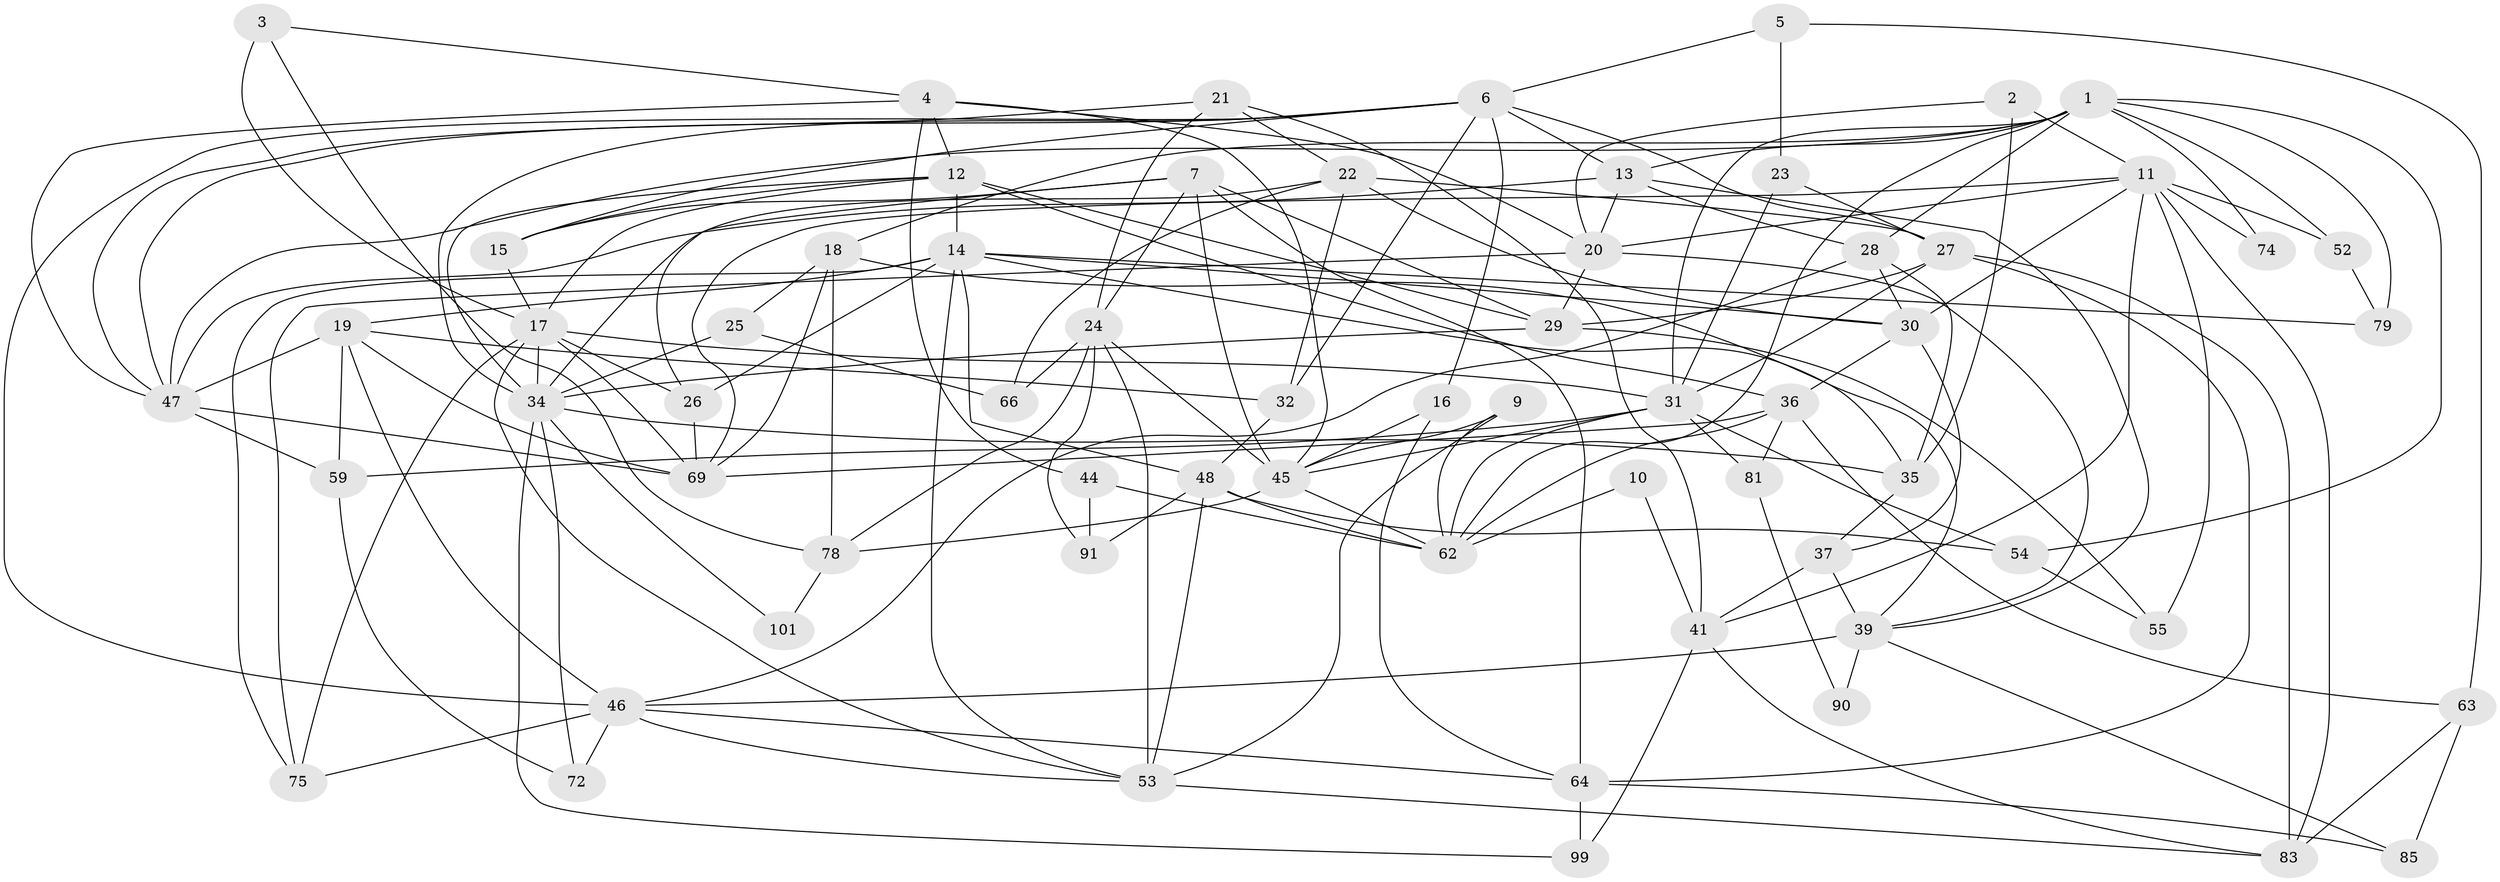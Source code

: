 // Generated by graph-tools (version 1.1) at 2025/52/02/27/25 19:52:08]
// undirected, 64 vertices, 166 edges
graph export_dot {
graph [start="1"]
  node [color=gray90,style=filled];
  1 [super="+68"];
  2 [super="+82"];
  3 [super="+105"];
  4 [super="+60"];
  5;
  6 [super="+33"];
  7 [super="+8"];
  9;
  10;
  11 [super="+56"];
  12 [super="+67"];
  13 [super="+93"];
  14 [super="+38"];
  15;
  16 [super="+88"];
  17 [super="+58"];
  18 [super="+98"];
  19 [super="+43"];
  20 [super="+42"];
  21;
  22 [super="+77"];
  23;
  24 [super="+71"];
  25;
  26 [super="+84"];
  27 [super="+50"];
  28 [super="+70"];
  29 [super="+104"];
  30 [super="+94"];
  31 [super="+40"];
  32 [super="+103"];
  34 [super="+89"];
  35;
  36 [super="+51"];
  37 [super="+86"];
  39 [super="+49"];
  41 [super="+97"];
  44;
  45 [super="+80"];
  46 [super="+92"];
  47 [super="+61"];
  48 [super="+76"];
  52;
  53 [super="+57"];
  54;
  55 [super="+87"];
  59;
  62 [super="+96"];
  63;
  64 [super="+65"];
  66;
  69 [super="+73"];
  72;
  74;
  75 [super="+95"];
  78 [super="+102"];
  79;
  81;
  83 [super="+100"];
  85;
  90;
  91;
  99;
  101;
  1 -- 62;
  1 -- 13;
  1 -- 31;
  1 -- 18;
  1 -- 52;
  1 -- 54;
  1 -- 74;
  1 -- 28;
  1 -- 79;
  1 -- 47;
  2 -- 35;
  2 -- 11;
  2 -- 20;
  3 -- 17;
  3 -- 78;
  3 -- 4;
  4 -- 44;
  4 -- 47;
  4 -- 45;
  4 -- 12;
  4 -- 20;
  5 -- 23;
  5 -- 63;
  5 -- 6;
  6 -- 13;
  6 -- 34;
  6 -- 15;
  6 -- 16;
  6 -- 47;
  6 -- 27;
  6 -- 46;
  6 -- 32;
  7 -- 15;
  7 -- 45;
  7 -- 26;
  7 -- 64;
  7 -- 24;
  7 -- 29;
  9 -- 62;
  9 -- 53;
  9 -- 45;
  10 -- 41;
  10 -- 62;
  11 -- 83;
  11 -- 30;
  11 -- 52;
  11 -- 74;
  11 -- 20;
  11 -- 41;
  11 -- 69;
  11 -- 55;
  12 -- 15;
  12 -- 14;
  12 -- 36;
  12 -- 17;
  12 -- 34;
  12 -- 29;
  13 -- 47;
  13 -- 28;
  13 -- 39;
  13 -- 20;
  14 -- 79;
  14 -- 35;
  14 -- 19;
  14 -- 53;
  14 -- 48;
  14 -- 75;
  14 -- 30;
  14 -- 26;
  15 -- 17;
  16 -- 64;
  16 -- 45;
  17 -- 31;
  17 -- 34;
  17 -- 53;
  17 -- 26;
  17 -- 75;
  17 -- 69;
  18 -- 25;
  18 -- 69;
  18 -- 78;
  18 -- 39;
  19 -- 46 [weight=2];
  19 -- 59;
  19 -- 69;
  19 -- 47;
  19 -- 32;
  20 -- 39;
  20 -- 29;
  20 -- 75;
  21 -- 24;
  21 -- 22;
  21 -- 41;
  21 -- 47;
  22 -- 34;
  22 -- 32;
  22 -- 66;
  22 -- 27;
  22 -- 30;
  23 -- 31 [weight=2];
  23 -- 27;
  24 -- 66;
  24 -- 78;
  24 -- 91;
  24 -- 45;
  24 -- 53;
  25 -- 66;
  25 -- 34;
  26 -- 69;
  27 -- 83;
  27 -- 31;
  27 -- 64;
  27 -- 29;
  28 -- 35;
  28 -- 46;
  28 -- 30;
  29 -- 55;
  29 -- 34;
  30 -- 37;
  30 -- 36;
  31 -- 54;
  31 -- 62;
  31 -- 81;
  31 -- 59;
  31 -- 45;
  32 -- 48;
  34 -- 72;
  34 -- 99;
  34 -- 35;
  34 -- 101;
  35 -- 37;
  36 -- 62;
  36 -- 63;
  36 -- 81;
  36 -- 69;
  37 -- 39;
  37 -- 41;
  39 -- 85;
  39 -- 90;
  39 -- 46;
  41 -- 99;
  41 -- 83;
  44 -- 62;
  44 -- 91;
  45 -- 62;
  45 -- 78;
  46 -- 64;
  46 -- 72;
  46 -- 75;
  46 -- 53;
  47 -- 69;
  47 -- 59;
  48 -- 91;
  48 -- 53;
  48 -- 54;
  48 -- 62;
  52 -- 79;
  53 -- 83;
  54 -- 55;
  59 -- 72;
  63 -- 85;
  63 -- 83;
  64 -- 85;
  64 -- 99;
  78 -- 101;
  81 -- 90;
}
